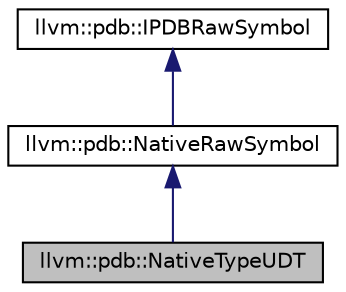 digraph "llvm::pdb::NativeTypeUDT"
{
 // LATEX_PDF_SIZE
  bgcolor="transparent";
  edge [fontname="Helvetica",fontsize="10",labelfontname="Helvetica",labelfontsize="10"];
  node [fontname="Helvetica",fontsize="10",shape=record];
  Node1 [label="llvm::pdb::NativeTypeUDT",height=0.2,width=0.4,color="black", fillcolor="grey75", style="filled", fontcolor="black",tooltip=" "];
  Node2 -> Node1 [dir="back",color="midnightblue",fontsize="10",style="solid",fontname="Helvetica"];
  Node2 [label="llvm::pdb::NativeRawSymbol",height=0.2,width=0.4,color="black",URL="$classllvm_1_1pdb_1_1NativeRawSymbol.html",tooltip=" "];
  Node3 -> Node2 [dir="back",color="midnightblue",fontsize="10",style="solid",fontname="Helvetica"];
  Node3 [label="llvm::pdb::IPDBRawSymbol",height=0.2,width=0.4,color="black",URL="$classllvm_1_1pdb_1_1IPDBRawSymbol.html",tooltip="IPDBRawSymbol defines an interface used to represent an arbitrary symbol."];
}
